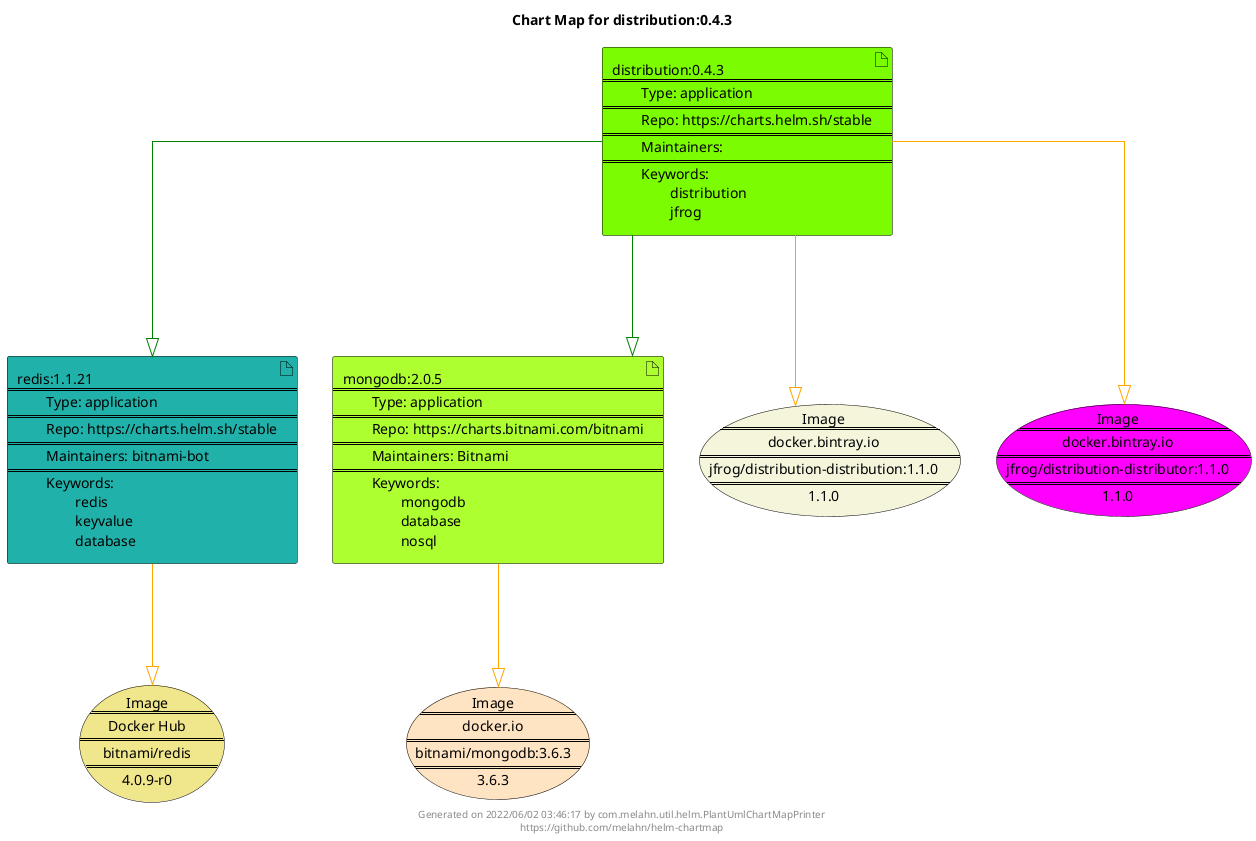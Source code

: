 @startuml
skinparam linetype ortho
skinparam backgroundColor white
skinparam usecaseBorderColor black
skinparam usecaseArrowColor LightSlateGray
skinparam artifactBorderColor black
skinparam artifactArrowColor LightSlateGray

title Chart Map for distribution:0.4.3

'There are 3 referenced Helm Charts
artifact "distribution:0.4.3\n====\n\tType: application\n====\n\tRepo: https://charts.helm.sh/stable\n====\n\tMaintainers: \n====\n\tKeywords: \n\t\tdistribution\n\t\tjfrog" as distribution_0_4_3 #LawnGreen
artifact "redis:1.1.21\n====\n\tType: application\n====\n\tRepo: https://charts.helm.sh/stable\n====\n\tMaintainers: bitnami-bot\n====\n\tKeywords: \n\t\tredis\n\t\tkeyvalue\n\t\tdatabase" as redis_1_1_21 #LightSeaGreen
artifact "mongodb:2.0.5\n====\n\tType: application\n====\n\tRepo: https://charts.bitnami.com/bitnami\n====\n\tMaintainers: Bitnami\n====\n\tKeywords: \n\t\tmongodb\n\t\tdatabase\n\t\tnosql" as mongodb_2_0_5 #GreenYellow

'There are 4 referenced Docker Images
usecase "Image\n====\ndocker.bintray.io\n====\njfrog/distribution-distribution:1.1.0\n====\n1.1.0" as docker_bintray_io_jfrog_distribution_distribution_1_1_0 #Beige
usecase "Image\n====\nDocker Hub\n====\nbitnami/redis\n====\n4.0.9-r0" as bitnami_redis_4_0_9_r0 #Khaki
usecase "Image\n====\ndocker.io\n====\nbitnami/mongodb:3.6.3\n====\n3.6.3" as docker_io_bitnami_mongodb_3_6_3 #Bisque
usecase "Image\n====\ndocker.bintray.io\n====\njfrog/distribution-distributor:1.1.0\n====\n1.1.0" as docker_bintray_io_jfrog_distribution_distributor_1_1_0 #Fuchsia

'Chart Dependencies
distribution_0_4_3--[#green]-|>redis_1_1_21
distribution_0_4_3--[#green]-|>mongodb_2_0_5
distribution_0_4_3--[#orange]-|>docker_bintray_io_jfrog_distribution_distribution_1_1_0
distribution_0_4_3--[#orange]-|>docker_bintray_io_jfrog_distribution_distributor_1_1_0
redis_1_1_21--[#orange]-|>bitnami_redis_4_0_9_r0
mongodb_2_0_5--[#orange]-|>docker_io_bitnami_mongodb_3_6_3

center footer Generated on 2022/06/02 03:46:17 by com.melahn.util.helm.PlantUmlChartMapPrinter\nhttps://github.com/melahn/helm-chartmap
@enduml
